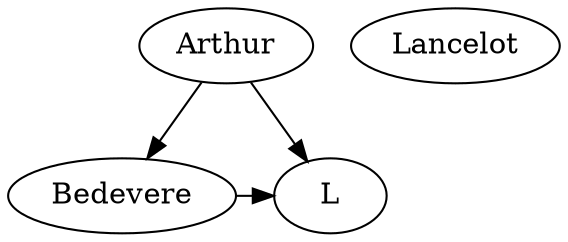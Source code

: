 // Round Table
digraph {
	A [label=Arthur]
	B [label=Bedevere]
	C [label=Lancelot]
		A -> B
		A -> L
		B -> L [constraint=false]
}